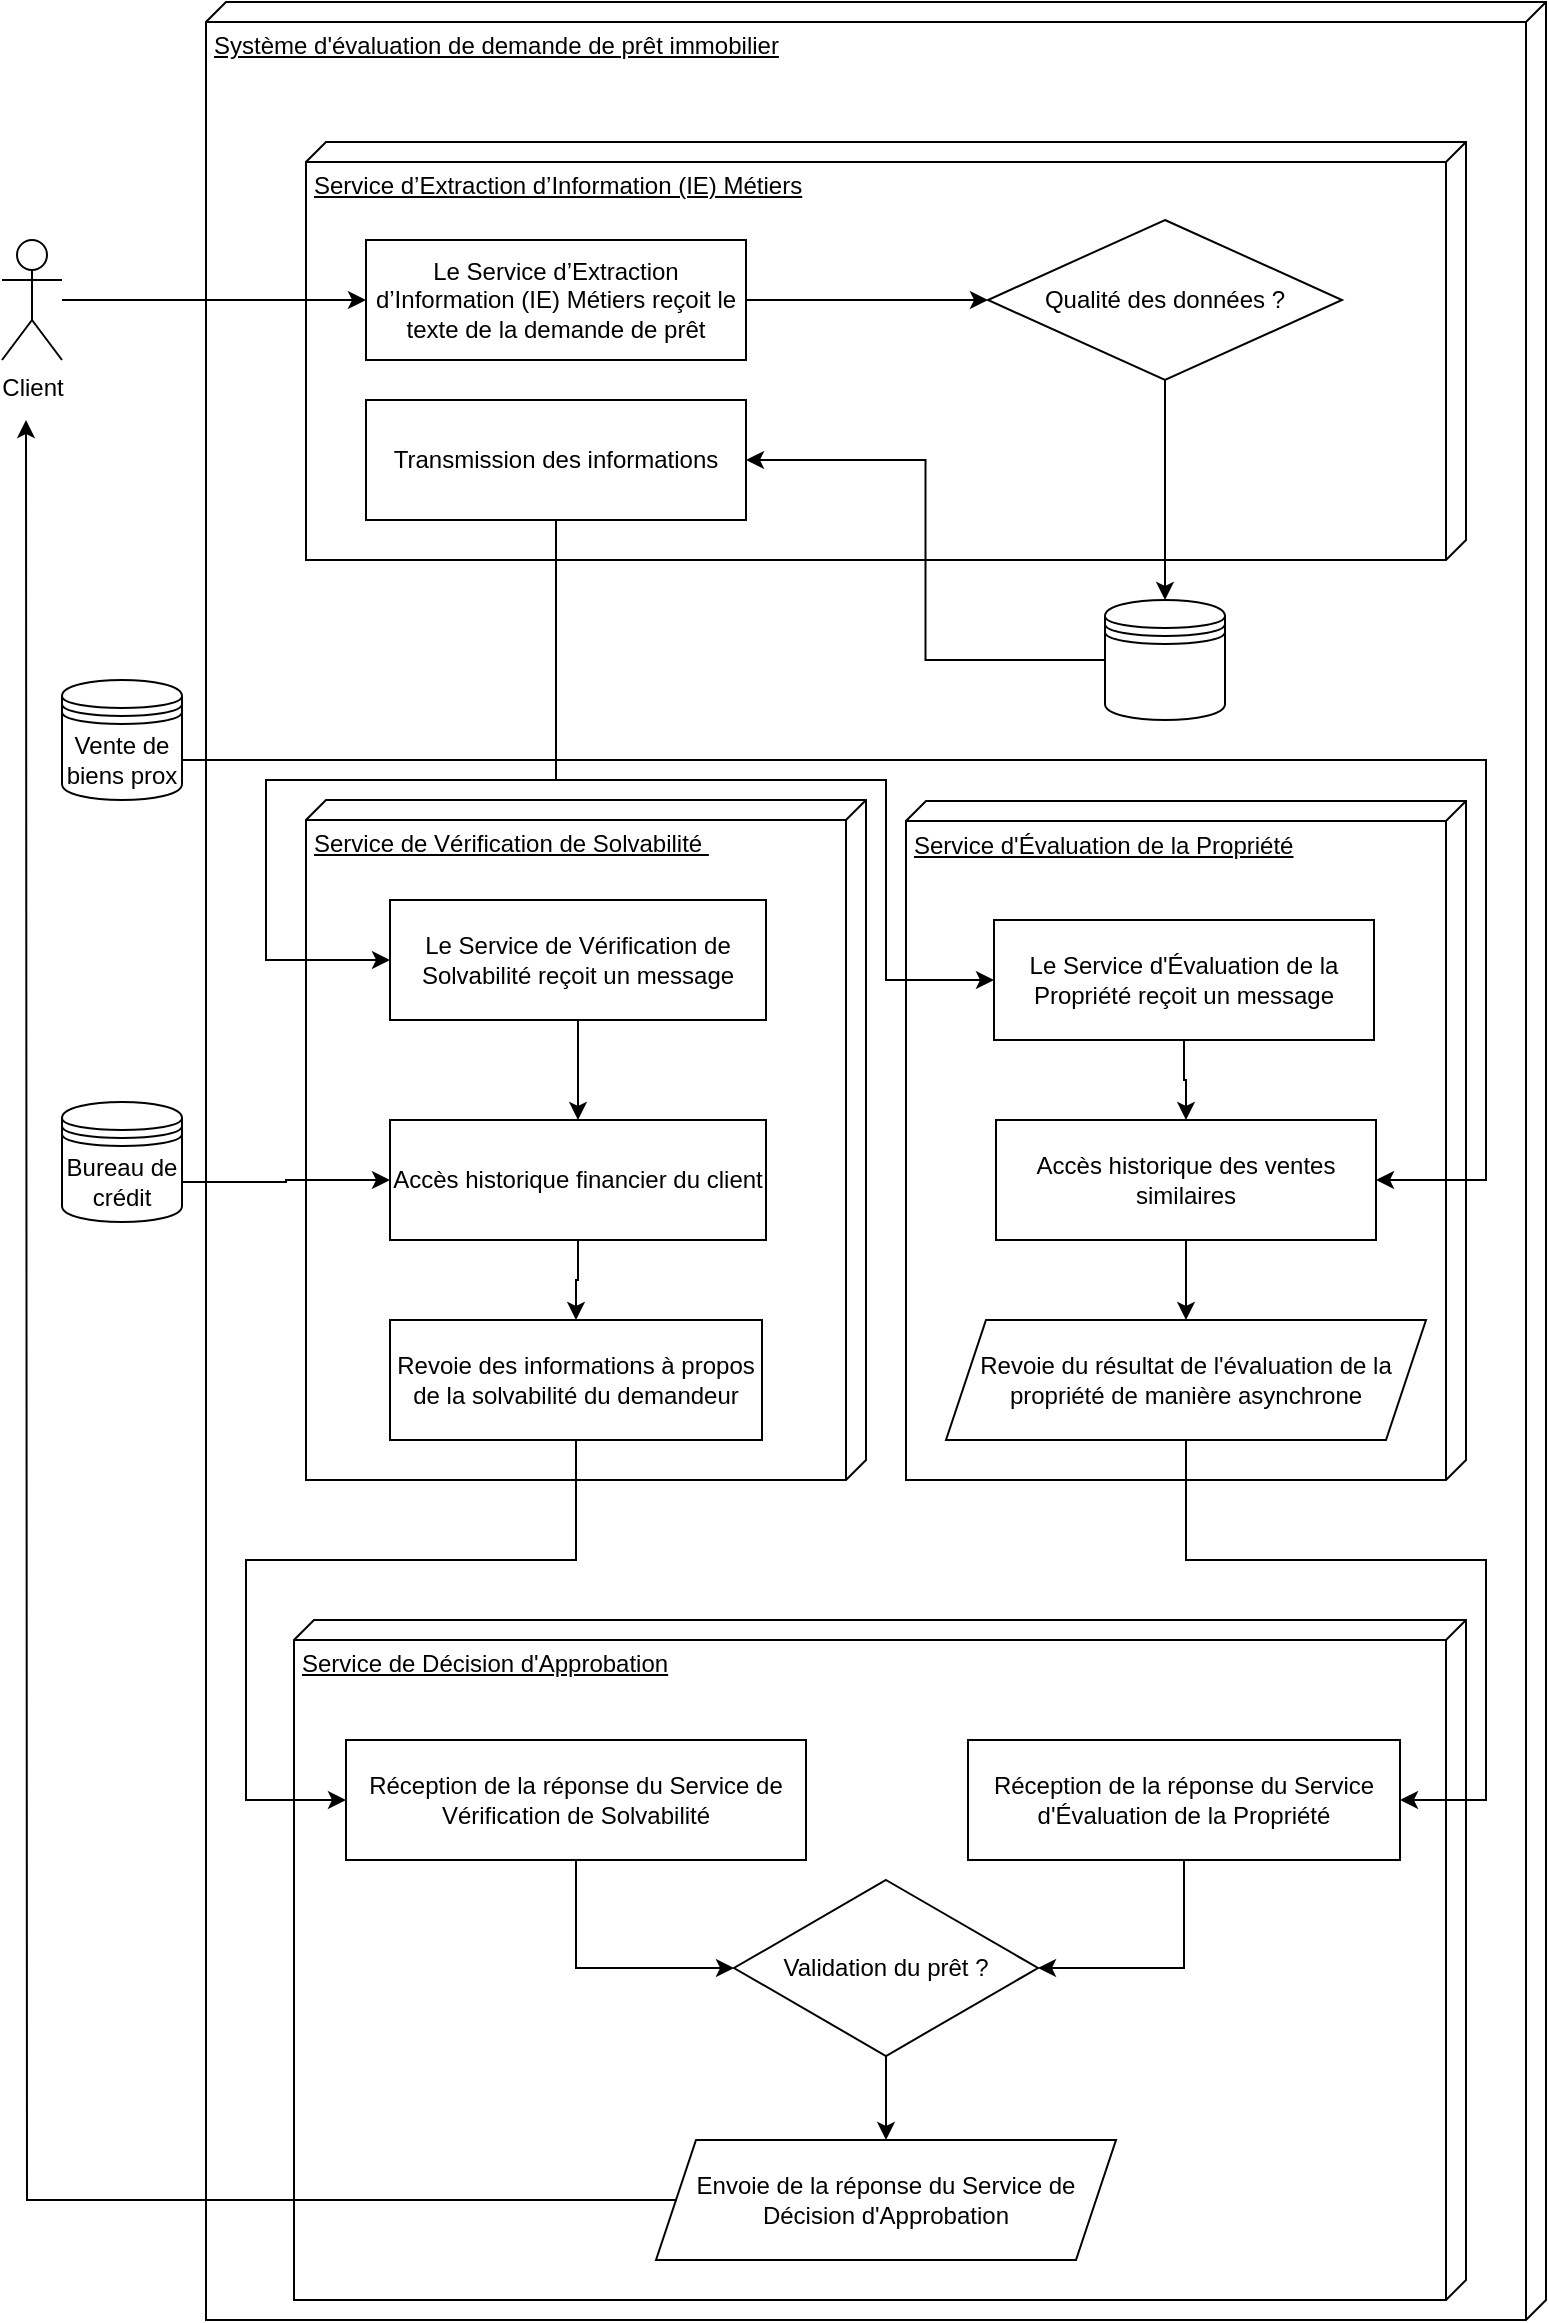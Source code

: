 <mxfile version="22.0.4" type="device">
  <diagram id="C5RBs43oDa-KdzZeNtuy" name="Page-1">
    <mxGraphModel dx="982" dy="1015" grid="1" gridSize="10" guides="1" tooltips="1" connect="1" arrows="1" fold="1" page="1" pageScale="1" pageWidth="827" pageHeight="1169" math="0" shadow="0">
      <root>
        <mxCell id="WIyWlLk6GJQsqaUBKTNV-0" />
        <mxCell id="WIyWlLk6GJQsqaUBKTNV-1" parent="WIyWlLk6GJQsqaUBKTNV-0" />
        <mxCell id="5g3cIuTfEP_hGtk7_Rjy-0" value="Client" style="shape=umlActor;verticalLabelPosition=bottom;verticalAlign=top;html=1;" vertex="1" parent="WIyWlLk6GJQsqaUBKTNV-1">
          <mxGeometry x="28" y="120" width="30" height="60" as="geometry" />
        </mxCell>
        <mxCell id="5g3cIuTfEP_hGtk7_Rjy-2" value="Système d&#39;évaluation de demande de prêt immobilier" style="verticalAlign=top;align=left;spacingTop=8;spacingLeft=2;spacingRight=12;shape=cube;size=10;direction=south;fontStyle=4;html=1;whiteSpace=wrap;" vertex="1" parent="WIyWlLk6GJQsqaUBKTNV-1">
          <mxGeometry x="130" y="1" width="670" height="1159" as="geometry" />
        </mxCell>
        <mxCell id="5g3cIuTfEP_hGtk7_Rjy-26" value="Service d’Extraction d’Information (IE) Métiers" style="verticalAlign=top;align=left;spacingTop=8;spacingLeft=2;spacingRight=12;shape=cube;size=10;direction=south;fontStyle=4;html=1;whiteSpace=wrap;" vertex="1" parent="WIyWlLk6GJQsqaUBKTNV-1">
          <mxGeometry x="180" y="71" width="580" height="209" as="geometry" />
        </mxCell>
        <mxCell id="5g3cIuTfEP_hGtk7_Rjy-27" value="Service de Vérification de Solvabilité&amp;nbsp;" style="verticalAlign=top;align=left;spacingTop=8;spacingLeft=2;spacingRight=12;shape=cube;size=10;direction=south;fontStyle=4;html=1;whiteSpace=wrap;" vertex="1" parent="WIyWlLk6GJQsqaUBKTNV-1">
          <mxGeometry x="180" y="400" width="280" height="340" as="geometry" />
        </mxCell>
        <mxCell id="5g3cIuTfEP_hGtk7_Rjy-28" value="Service de Décision d&#39;Approbation" style="verticalAlign=top;align=left;spacingTop=8;spacingLeft=2;spacingRight=12;shape=cube;size=10;direction=south;fontStyle=4;html=1;whiteSpace=wrap;" vertex="1" parent="WIyWlLk6GJQsqaUBKTNV-1">
          <mxGeometry x="174" y="810" width="586" height="340" as="geometry" />
        </mxCell>
        <mxCell id="5g3cIuTfEP_hGtk7_Rjy-29" value="Service d&#39;Évaluation de la Propriété" style="verticalAlign=top;align=left;spacingTop=8;spacingLeft=2;spacingRight=12;shape=cube;size=10;direction=south;fontStyle=4;html=1;whiteSpace=wrap;" vertex="1" parent="WIyWlLk6GJQsqaUBKTNV-1">
          <mxGeometry x="480" y="400.5" width="280" height="339.5" as="geometry" />
        </mxCell>
        <mxCell id="5g3cIuTfEP_hGtk7_Rjy-64" style="edgeStyle=orthogonalEdgeStyle;rounded=0;orthogonalLoop=1;jettySize=auto;html=1;entryX=0;entryY=0.5;entryDx=0;entryDy=0;" edge="1" parent="WIyWlLk6GJQsqaUBKTNV-1" source="5g3cIuTfEP_hGtk7_Rjy-33" target="5g3cIuTfEP_hGtk7_Rjy-35">
          <mxGeometry relative="1" as="geometry" />
        </mxCell>
        <mxCell id="5g3cIuTfEP_hGtk7_Rjy-33" value="Réception de la réponse du Service de Vérification de Solvabilité" style="rounded=0;whiteSpace=wrap;html=1;" vertex="1" parent="WIyWlLk6GJQsqaUBKTNV-1">
          <mxGeometry x="200" y="870" width="230" height="60" as="geometry" />
        </mxCell>
        <mxCell id="5g3cIuTfEP_hGtk7_Rjy-65" style="edgeStyle=orthogonalEdgeStyle;rounded=0;orthogonalLoop=1;jettySize=auto;html=1;entryX=1;entryY=0.5;entryDx=0;entryDy=0;" edge="1" parent="WIyWlLk6GJQsqaUBKTNV-1" source="5g3cIuTfEP_hGtk7_Rjy-34" target="5g3cIuTfEP_hGtk7_Rjy-35">
          <mxGeometry relative="1" as="geometry" />
        </mxCell>
        <mxCell id="5g3cIuTfEP_hGtk7_Rjy-34" value="Réception de la réponse du&amp;nbsp;Service d&#39;Évaluation de la Propriété" style="rounded=0;whiteSpace=wrap;html=1;" vertex="1" parent="WIyWlLk6GJQsqaUBKTNV-1">
          <mxGeometry x="511" y="870" width="216" height="60" as="geometry" />
        </mxCell>
        <mxCell id="5g3cIuTfEP_hGtk7_Rjy-63" style="edgeStyle=orthogonalEdgeStyle;rounded=0;orthogonalLoop=1;jettySize=auto;html=1;" edge="1" parent="WIyWlLk6GJQsqaUBKTNV-1" source="5g3cIuTfEP_hGtk7_Rjy-35" target="5g3cIuTfEP_hGtk7_Rjy-36">
          <mxGeometry relative="1" as="geometry" />
        </mxCell>
        <mxCell id="5g3cIuTfEP_hGtk7_Rjy-35" value="Validation du prêt ?" style="rhombus;whiteSpace=wrap;html=1;" vertex="1" parent="WIyWlLk6GJQsqaUBKTNV-1">
          <mxGeometry x="394" y="940" width="152" height="88" as="geometry" />
        </mxCell>
        <mxCell id="5g3cIuTfEP_hGtk7_Rjy-69" style="edgeStyle=orthogonalEdgeStyle;rounded=0;orthogonalLoop=1;jettySize=auto;html=1;" edge="1" parent="WIyWlLk6GJQsqaUBKTNV-1" source="5g3cIuTfEP_hGtk7_Rjy-36">
          <mxGeometry relative="1" as="geometry">
            <mxPoint x="40.0" y="210" as="targetPoint" />
          </mxGeometry>
        </mxCell>
        <mxCell id="5g3cIuTfEP_hGtk7_Rjy-36" value="Envoie de la réponse du&amp;nbsp;Service de Décision d&#39;Approbation" style="shape=parallelogram;perimeter=parallelogramPerimeter;whiteSpace=wrap;html=1;fixedSize=1;" vertex="1" parent="WIyWlLk6GJQsqaUBKTNV-1">
          <mxGeometry x="355" y="1070" width="230" height="60" as="geometry" />
        </mxCell>
        <mxCell id="5g3cIuTfEP_hGtk7_Rjy-59" style="edgeStyle=orthogonalEdgeStyle;rounded=0;orthogonalLoop=1;jettySize=auto;html=1;" edge="1" parent="WIyWlLk6GJQsqaUBKTNV-1" source="5g3cIuTfEP_hGtk7_Rjy-37" target="5g3cIuTfEP_hGtk7_Rjy-52">
          <mxGeometry relative="1" as="geometry" />
        </mxCell>
        <mxCell id="5g3cIuTfEP_hGtk7_Rjy-37" value="Le&amp;nbsp;Service de Vérification de Solvabilité reçoit un message" style="rounded=0;whiteSpace=wrap;html=1;" vertex="1" parent="WIyWlLk6GJQsqaUBKTNV-1">
          <mxGeometry x="222" y="450" width="188" height="60" as="geometry" />
        </mxCell>
        <mxCell id="5g3cIuTfEP_hGtk7_Rjy-66" style="edgeStyle=orthogonalEdgeStyle;rounded=0;orthogonalLoop=1;jettySize=auto;html=1;entryX=0;entryY=0.5;entryDx=0;entryDy=0;" edge="1" parent="WIyWlLk6GJQsqaUBKTNV-1" source="5g3cIuTfEP_hGtk7_Rjy-38" target="5g3cIuTfEP_hGtk7_Rjy-33">
          <mxGeometry relative="1" as="geometry">
            <Array as="points">
              <mxPoint x="315" y="780" />
              <mxPoint x="150" y="780" />
              <mxPoint x="150" y="900" />
            </Array>
          </mxGeometry>
        </mxCell>
        <mxCell id="5g3cIuTfEP_hGtk7_Rjy-38" value="Revoie des informations à propos de la solvabilité du demandeur" style="rounded=0;whiteSpace=wrap;html=1;" vertex="1" parent="WIyWlLk6GJQsqaUBKTNV-1">
          <mxGeometry x="222" y="660" width="186" height="60" as="geometry" />
        </mxCell>
        <mxCell id="5g3cIuTfEP_hGtk7_Rjy-46" style="edgeStyle=orthogonalEdgeStyle;rounded=0;orthogonalLoop=1;jettySize=auto;html=1;entryX=0;entryY=0.5;entryDx=0;entryDy=0;" edge="1" parent="WIyWlLk6GJQsqaUBKTNV-1" source="5g3cIuTfEP_hGtk7_Rjy-39" target="5g3cIuTfEP_hGtk7_Rjy-40">
          <mxGeometry relative="1" as="geometry" />
        </mxCell>
        <mxCell id="5g3cIuTfEP_hGtk7_Rjy-39" value="Le&amp;nbsp;Service d’Extraction d’Information (IE) Métiers reçoit le texte de la demande de prêt" style="rounded=0;whiteSpace=wrap;html=1;" vertex="1" parent="WIyWlLk6GJQsqaUBKTNV-1">
          <mxGeometry x="210" y="120" width="190" height="60" as="geometry" />
        </mxCell>
        <mxCell id="5g3cIuTfEP_hGtk7_Rjy-47" style="edgeStyle=orthogonalEdgeStyle;rounded=0;orthogonalLoop=1;jettySize=auto;html=1;" edge="1" parent="WIyWlLk6GJQsqaUBKTNV-1" source="5g3cIuTfEP_hGtk7_Rjy-40" target="5g3cIuTfEP_hGtk7_Rjy-42">
          <mxGeometry relative="1" as="geometry" />
        </mxCell>
        <mxCell id="5g3cIuTfEP_hGtk7_Rjy-40" value="Qualité des données ?" style="rhombus;whiteSpace=wrap;html=1;" vertex="1" parent="WIyWlLk6GJQsqaUBKTNV-1">
          <mxGeometry x="521" y="110" width="177" height="80" as="geometry" />
        </mxCell>
        <mxCell id="5g3cIuTfEP_hGtk7_Rjy-49" style="edgeStyle=orthogonalEdgeStyle;rounded=0;orthogonalLoop=1;jettySize=auto;html=1;entryX=1;entryY=0.5;entryDx=0;entryDy=0;" edge="1" parent="WIyWlLk6GJQsqaUBKTNV-1" source="5g3cIuTfEP_hGtk7_Rjy-42" target="5g3cIuTfEP_hGtk7_Rjy-48">
          <mxGeometry relative="1" as="geometry" />
        </mxCell>
        <mxCell id="5g3cIuTfEP_hGtk7_Rjy-42" value="" style="shape=datastore;whiteSpace=wrap;html=1;" vertex="1" parent="WIyWlLk6GJQsqaUBKTNV-1">
          <mxGeometry x="579.5" y="300" width="60" height="60" as="geometry" />
        </mxCell>
        <mxCell id="5g3cIuTfEP_hGtk7_Rjy-45" style="edgeStyle=orthogonalEdgeStyle;rounded=0;orthogonalLoop=1;jettySize=auto;html=1;" edge="1" parent="WIyWlLk6GJQsqaUBKTNV-1" source="5g3cIuTfEP_hGtk7_Rjy-0" target="5g3cIuTfEP_hGtk7_Rjy-39">
          <mxGeometry relative="1" as="geometry" />
        </mxCell>
        <mxCell id="5g3cIuTfEP_hGtk7_Rjy-57" style="edgeStyle=orthogonalEdgeStyle;rounded=0;orthogonalLoop=1;jettySize=auto;html=1;entryX=0;entryY=0.5;entryDx=0;entryDy=0;" edge="1" parent="WIyWlLk6GJQsqaUBKTNV-1" source="5g3cIuTfEP_hGtk7_Rjy-48" target="5g3cIuTfEP_hGtk7_Rjy-37">
          <mxGeometry relative="1" as="geometry">
            <Array as="points">
              <mxPoint x="305" y="390" />
              <mxPoint x="160" y="390" />
              <mxPoint x="160" y="480" />
            </Array>
          </mxGeometry>
        </mxCell>
        <mxCell id="5g3cIuTfEP_hGtk7_Rjy-74" style="edgeStyle=orthogonalEdgeStyle;rounded=0;orthogonalLoop=1;jettySize=auto;html=1;entryX=0;entryY=0.5;entryDx=0;entryDy=0;exitX=0.5;exitY=1;exitDx=0;exitDy=0;" edge="1" parent="WIyWlLk6GJQsqaUBKTNV-1" source="5g3cIuTfEP_hGtk7_Rjy-48" target="5g3cIuTfEP_hGtk7_Rjy-50">
          <mxGeometry relative="1" as="geometry">
            <Array as="points">
              <mxPoint x="305" y="390" />
              <mxPoint x="470" y="390" />
              <mxPoint x="470" y="490" />
            </Array>
          </mxGeometry>
        </mxCell>
        <mxCell id="5g3cIuTfEP_hGtk7_Rjy-48" value="Transmission des informations" style="whiteSpace=wrap;html=1;" vertex="1" parent="WIyWlLk6GJQsqaUBKTNV-1">
          <mxGeometry x="210" y="200" width="190" height="60" as="geometry" />
        </mxCell>
        <mxCell id="5g3cIuTfEP_hGtk7_Rjy-75" style="edgeStyle=orthogonalEdgeStyle;rounded=0;orthogonalLoop=1;jettySize=auto;html=1;" edge="1" parent="WIyWlLk6GJQsqaUBKTNV-1" source="5g3cIuTfEP_hGtk7_Rjy-50" target="5g3cIuTfEP_hGtk7_Rjy-70">
          <mxGeometry relative="1" as="geometry" />
        </mxCell>
        <mxCell id="5g3cIuTfEP_hGtk7_Rjy-50" value="Le&amp;nbsp;Service d&#39;Évaluation de la Propriété reçoit un message" style="rounded=0;whiteSpace=wrap;html=1;" vertex="1" parent="WIyWlLk6GJQsqaUBKTNV-1">
          <mxGeometry x="524" y="460" width="190" height="60" as="geometry" />
        </mxCell>
        <mxCell id="5g3cIuTfEP_hGtk7_Rjy-67" style="edgeStyle=orthogonalEdgeStyle;rounded=0;orthogonalLoop=1;jettySize=auto;html=1;entryX=1;entryY=0.5;entryDx=0;entryDy=0;" edge="1" parent="WIyWlLk6GJQsqaUBKTNV-1" source="5g3cIuTfEP_hGtk7_Rjy-51" target="5g3cIuTfEP_hGtk7_Rjy-34">
          <mxGeometry relative="1" as="geometry">
            <Array as="points">
              <mxPoint x="620" y="780" />
              <mxPoint x="770" y="780" />
              <mxPoint x="770" y="900" />
            </Array>
          </mxGeometry>
        </mxCell>
        <mxCell id="5g3cIuTfEP_hGtk7_Rjy-51" value="Revoie du résultat de l&#39;évaluation de la propriété de manière asynchrone" style="shape=parallelogram;perimeter=parallelogramPerimeter;whiteSpace=wrap;html=1;fixedSize=1;" vertex="1" parent="WIyWlLk6GJQsqaUBKTNV-1">
          <mxGeometry x="500" y="660" width="240" height="60" as="geometry" />
        </mxCell>
        <mxCell id="5g3cIuTfEP_hGtk7_Rjy-60" style="edgeStyle=orthogonalEdgeStyle;rounded=0;orthogonalLoop=1;jettySize=auto;html=1;" edge="1" parent="WIyWlLk6GJQsqaUBKTNV-1" source="5g3cIuTfEP_hGtk7_Rjy-52" target="5g3cIuTfEP_hGtk7_Rjy-38">
          <mxGeometry relative="1" as="geometry" />
        </mxCell>
        <mxCell id="5g3cIuTfEP_hGtk7_Rjy-52" value="Accès historique financier du client" style="rounded=0;whiteSpace=wrap;html=1;" vertex="1" parent="WIyWlLk6GJQsqaUBKTNV-1">
          <mxGeometry x="222" y="560" width="188" height="60" as="geometry" />
        </mxCell>
        <mxCell id="5g3cIuTfEP_hGtk7_Rjy-53" value="" style="shape=datastore;whiteSpace=wrap;html=1;" vertex="1" parent="WIyWlLk6GJQsqaUBKTNV-1">
          <mxGeometry x="58" y="551" width="60" height="60" as="geometry" />
        </mxCell>
        <mxCell id="5g3cIuTfEP_hGtk7_Rjy-56" style="edgeStyle=orthogonalEdgeStyle;rounded=0;orthogonalLoop=1;jettySize=auto;html=1;" edge="1" parent="WIyWlLk6GJQsqaUBKTNV-1" source="5g3cIuTfEP_hGtk7_Rjy-54" target="5g3cIuTfEP_hGtk7_Rjy-52">
          <mxGeometry relative="1" as="geometry" />
        </mxCell>
        <mxCell id="5g3cIuTfEP_hGtk7_Rjy-54" value="Bureau de crédit" style="text;html=1;strokeColor=none;fillColor=none;align=center;verticalAlign=middle;whiteSpace=wrap;rounded=0;" vertex="1" parent="WIyWlLk6GJQsqaUBKTNV-1">
          <mxGeometry x="58" y="576" width="60" height="30" as="geometry" />
        </mxCell>
        <mxCell id="5g3cIuTfEP_hGtk7_Rjy-76" style="edgeStyle=orthogonalEdgeStyle;rounded=0;orthogonalLoop=1;jettySize=auto;html=1;" edge="1" parent="WIyWlLk6GJQsqaUBKTNV-1" source="5g3cIuTfEP_hGtk7_Rjy-70" target="5g3cIuTfEP_hGtk7_Rjy-51">
          <mxGeometry relative="1" as="geometry" />
        </mxCell>
        <mxCell id="5g3cIuTfEP_hGtk7_Rjy-70" value="Accès historique des ventes similaires" style="rounded=0;whiteSpace=wrap;html=1;" vertex="1" parent="WIyWlLk6GJQsqaUBKTNV-1">
          <mxGeometry x="525" y="560" width="190" height="60" as="geometry" />
        </mxCell>
        <mxCell id="5g3cIuTfEP_hGtk7_Rjy-71" value="" style="shape=datastore;whiteSpace=wrap;html=1;" vertex="1" parent="WIyWlLk6GJQsqaUBKTNV-1">
          <mxGeometry x="58" y="340" width="60" height="60" as="geometry" />
        </mxCell>
        <mxCell id="5g3cIuTfEP_hGtk7_Rjy-73" style="edgeStyle=orthogonalEdgeStyle;rounded=0;orthogonalLoop=1;jettySize=auto;html=1;entryX=1;entryY=0.5;entryDx=0;entryDy=0;" edge="1" parent="WIyWlLk6GJQsqaUBKTNV-1" source="5g3cIuTfEP_hGtk7_Rjy-72" target="5g3cIuTfEP_hGtk7_Rjy-70">
          <mxGeometry relative="1" as="geometry">
            <Array as="points">
              <mxPoint x="710" y="380" />
              <mxPoint x="770" y="380" />
              <mxPoint x="770" y="590" />
            </Array>
          </mxGeometry>
        </mxCell>
        <mxCell id="5g3cIuTfEP_hGtk7_Rjy-72" value="Vente de biens prox" style="text;html=1;strokeColor=none;fillColor=none;align=center;verticalAlign=middle;whiteSpace=wrap;rounded=0;" vertex="1" parent="WIyWlLk6GJQsqaUBKTNV-1">
          <mxGeometry x="58" y="365" width="60" height="30" as="geometry" />
        </mxCell>
      </root>
    </mxGraphModel>
  </diagram>
</mxfile>
